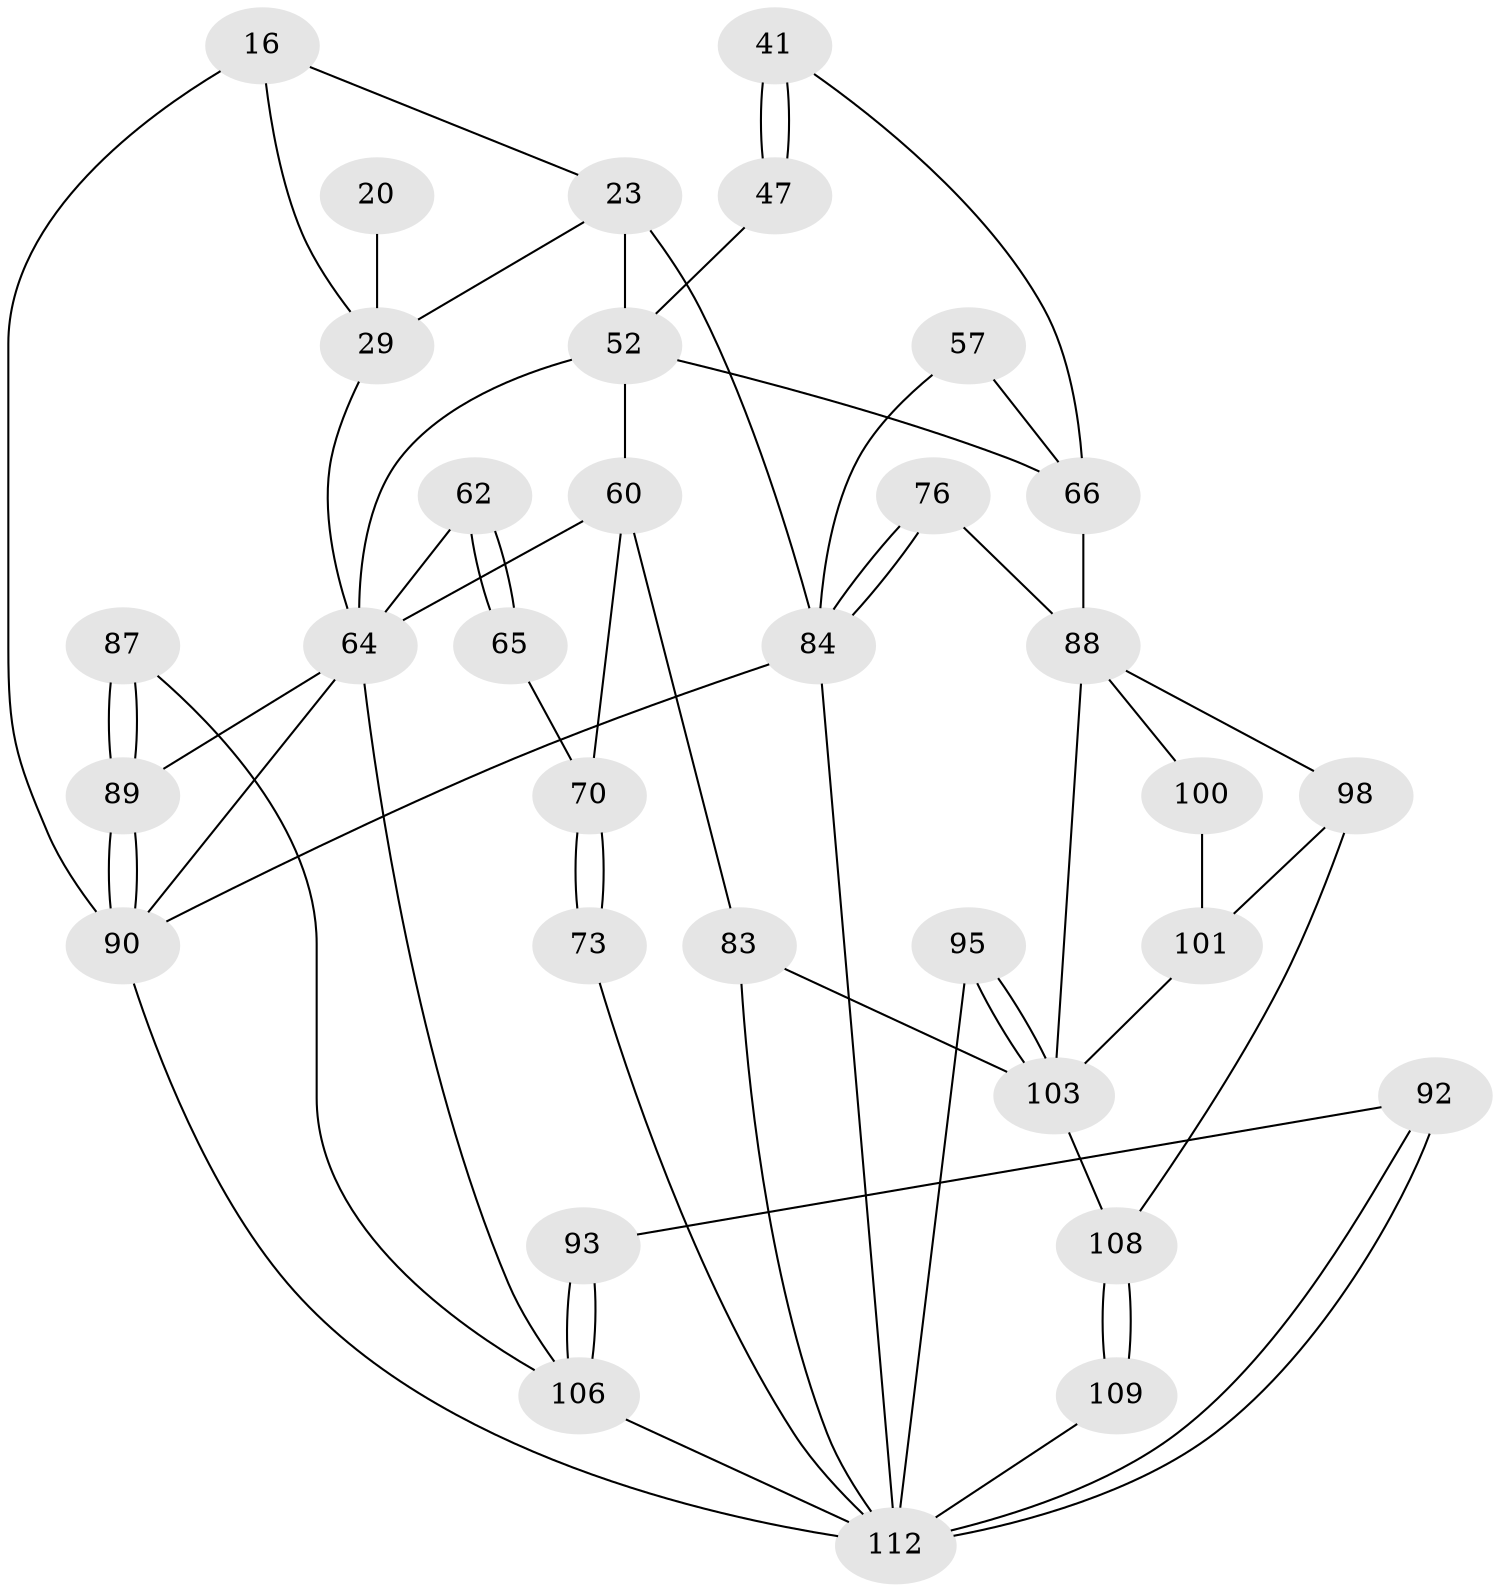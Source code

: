// original degree distribution, {3: 0.044642857142857144, 5: 0.45535714285714285, 4: 0.23214285714285715, 6: 0.26785714285714285}
// Generated by graph-tools (version 1.1) at 2025/06/03/04/25 22:06:57]
// undirected, 33 vertices, 64 edges
graph export_dot {
graph [start="1"]
  node [color=gray90,style=filled];
  16 [pos="+0.1373941917829844+0.1600871228836148",super="+8"];
  20 [pos="+0.26182054711208963+0.1662958027657793"];
  23 [pos="+0.9006901874939577+0.16156767598705093",super="+13+9+21"];
  29 [pos="+0.2486694043326906+0.25801085211258395",super="+25+22"];
  41 [pos="+0.78862445214773+0.39009405598784064"];
  47 [pos="+0.7658171091156143+0.41678201377585533",super="+32+31"];
  52 [pos="+0.6266626916894665+0.46754627869256155",super="+51+35+28"];
  57 [pos="+1+0.4173436784372753",super="+43"];
  60 [pos="+0.46038270726900093+0.4715409584824827",super="+59"];
  62 [pos="+0.21731725161853596+0.5474899850835778",super="+49+48+55"];
  64 [pos="+0.14456276946520058+0.5326359342877292",super="+63+61"];
  65 [pos="+0.2861283381317363+0.5441018811812455"];
  66 [pos="+0.7896271159319077+0.4898541361518331",super="+58+40+39"];
  70 [pos="+0.2904470063950656+0.5469312313264929",super="+69"];
  73 [pos="+0.4053770523267379+0.6473391901542852"];
  76 [pos="+1+0.7719072686275935"];
  83 [pos="+0.5855230545271132+0.6279432725326373",super="+71+82"];
  84 [pos="+1+1",super="+10+42"];
  87 [pos="+0.023256889799063162+0.7369839171594275"];
  88 [pos="+0.9003021803279894+0.604773889599333",super="+79+75+78"];
  89 [pos="+0+0.7609188995727951",super="+68+67"];
  90 [pos="+0+1",super="+11+18"];
  92 [pos="+0.4167447276580787+0.8433057768095005"];
  93 [pos="+0.33346631603520294+0.8247083129300745"];
  95 [pos="+0.638566399813889+0.8146032856627433"];
  98 [pos="+0.9805903642698572+0.8006234149969064",super="+97"];
  100 [pos="+0.9011422028702643+0.6169395335294168"];
  101 [pos="+0.8906300109529054+0.7591953714964899",super="+99"];
  103 [pos="+0.7017121581793604+0.7963361343655",super="+102+81+94"];
  106 [pos="+0.1085376255622715+0.9638421112053748",super="+86+85"];
  108 [pos="+0.8588764233221174+1",super="+104+105"];
  109 [pos="+0.8409338887324016+1"];
  112 [pos="+0.3966423757040921+1",super="+107+111+91+72"];
  16 -- 90 [weight=2];
  16 -- 29 [weight=2];
  16 -- 23;
  20 -- 29 [weight=3];
  23 -- 84 [weight=2];
  23 -- 52 [weight=4];
  23 -- 29 [weight=2];
  29 -- 64;
  41 -- 47 [weight=2];
  41 -- 47;
  41 -- 66;
  47 -- 52 [weight=3];
  52 -- 66 [weight=2];
  52 -- 60;
  52 -- 64;
  57 -- 66 [weight=2];
  57 -- 84;
  60 -- 70;
  60 -- 83 [weight=2];
  60 -- 64 [weight=2];
  62 -- 65 [weight=2];
  62 -- 65;
  62 -- 64 [weight=4];
  64 -- 89;
  64 -- 106;
  64 -- 90;
  65 -- 70;
  66 -- 88;
  70 -- 73 [weight=2];
  70 -- 73;
  73 -- 112;
  76 -- 84 [weight=2];
  76 -- 84;
  76 -- 88;
  83 -- 103 [weight=2];
  83 -- 112;
  84 -- 90 [weight=2];
  84 -- 112;
  87 -- 89 [weight=2];
  87 -- 89;
  87 -- 106;
  88 -- 100;
  88 -- 103;
  88 -- 98;
  89 -- 90 [weight=2];
  89 -- 90;
  90 -- 112;
  92 -- 93;
  92 -- 112 [weight=2];
  92 -- 112;
  93 -- 106 [weight=2];
  93 -- 106;
  95 -- 103 [weight=2];
  95 -- 103;
  95 -- 112;
  98 -- 101;
  98 -- 108 [weight=2];
  100 -- 101 [weight=2];
  101 -- 103;
  103 -- 108;
  106 -- 112;
  108 -- 109 [weight=2];
  108 -- 109;
  109 -- 112;
}
